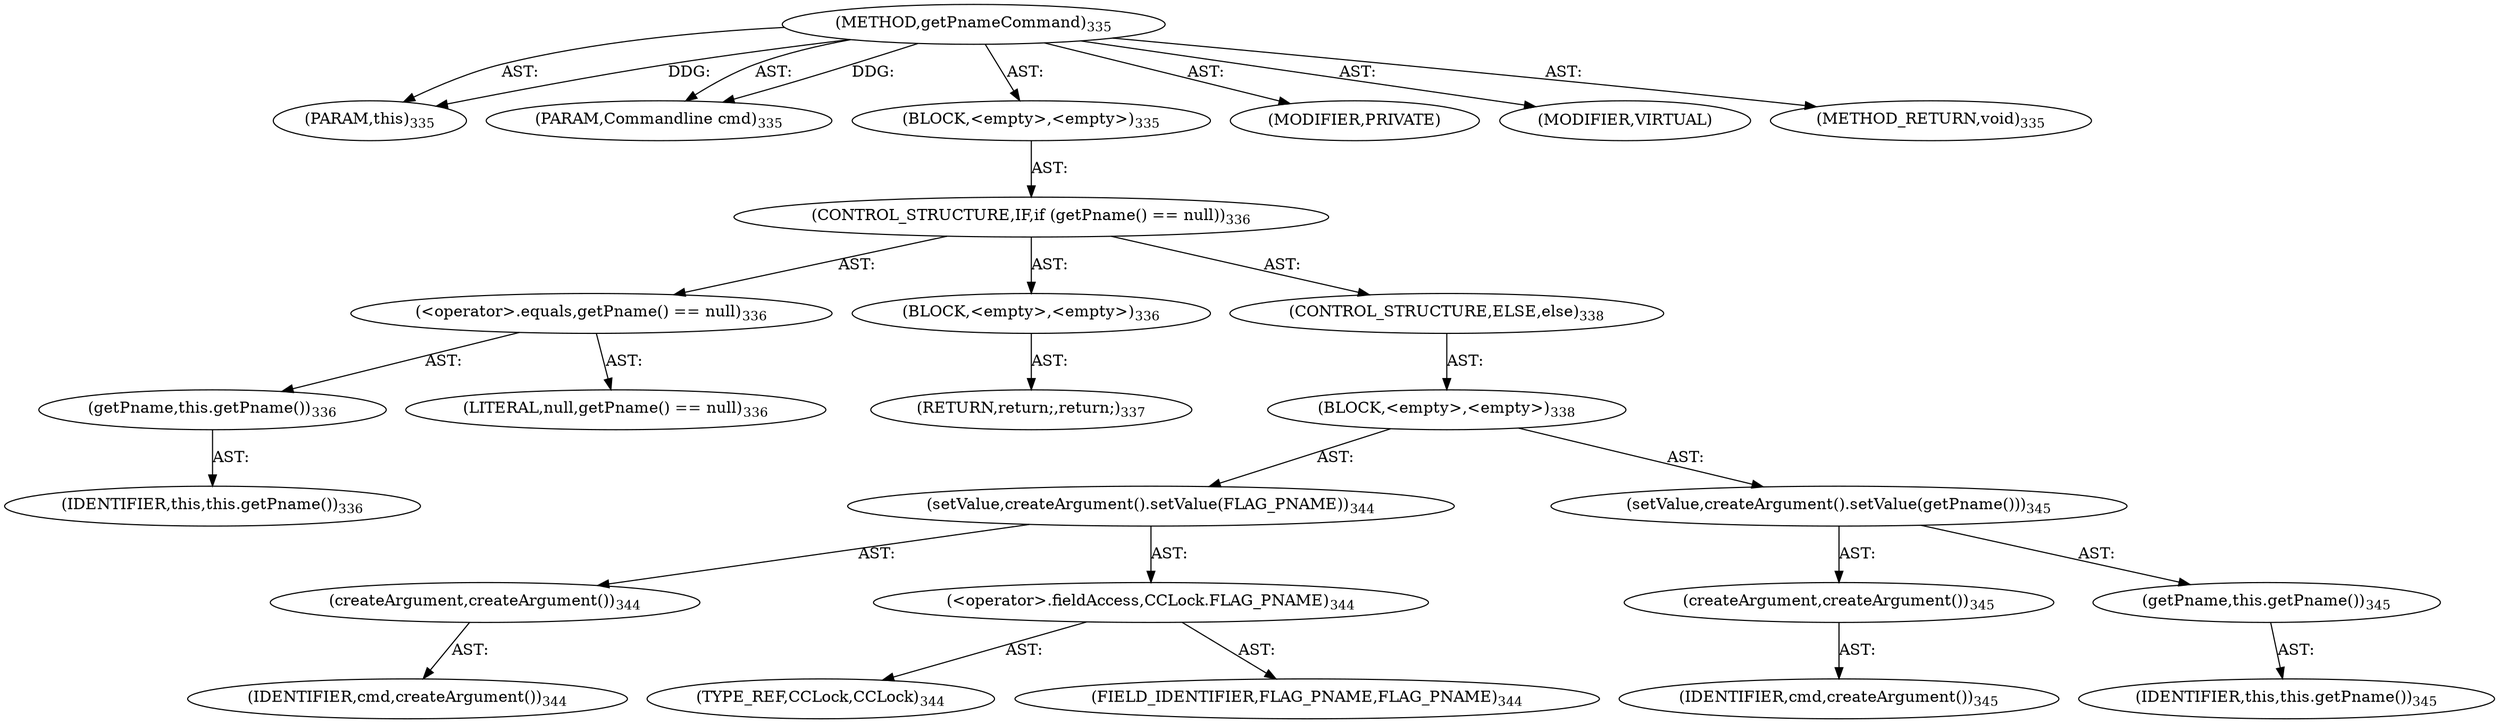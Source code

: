 digraph "getPnameCommand" {  
"111669149712" [label = <(METHOD,getPnameCommand)<SUB>335</SUB>> ]
"115964116996" [label = <(PARAM,this)<SUB>335</SUB>> ]
"115964117019" [label = <(PARAM,Commandline cmd)<SUB>335</SUB>> ]
"25769803802" [label = <(BLOCK,&lt;empty&gt;,&lt;empty&gt;)<SUB>335</SUB>> ]
"47244640265" [label = <(CONTROL_STRUCTURE,IF,if (getPname() == null))<SUB>336</SUB>> ]
"30064771149" [label = <(&lt;operator&gt;.equals,getPname() == null)<SUB>336</SUB>> ]
"30064771150" [label = <(getPname,this.getPname())<SUB>336</SUB>> ]
"68719476752" [label = <(IDENTIFIER,this,this.getPname())<SUB>336</SUB>> ]
"90194313221" [label = <(LITERAL,null,getPname() == null)<SUB>336</SUB>> ]
"25769803803" [label = <(BLOCK,&lt;empty&gt;,&lt;empty&gt;)<SUB>336</SUB>> ]
"146028888072" [label = <(RETURN,return;,return;)<SUB>337</SUB>> ]
"47244640266" [label = <(CONTROL_STRUCTURE,ELSE,else)<SUB>338</SUB>> ]
"25769803804" [label = <(BLOCK,&lt;empty&gt;,&lt;empty&gt;)<SUB>338</SUB>> ]
"30064771151" [label = <(setValue,createArgument().setValue(FLAG_PNAME))<SUB>344</SUB>> ]
"30064771152" [label = <(createArgument,createArgument())<SUB>344</SUB>> ]
"68719476806" [label = <(IDENTIFIER,cmd,createArgument())<SUB>344</SUB>> ]
"30064771153" [label = <(&lt;operator&gt;.fieldAccess,CCLock.FLAG_PNAME)<SUB>344</SUB>> ]
"180388626436" [label = <(TYPE_REF,CCLock,CCLock)<SUB>344</SUB>> ]
"55834574865" [label = <(FIELD_IDENTIFIER,FLAG_PNAME,FLAG_PNAME)<SUB>344</SUB>> ]
"30064771154" [label = <(setValue,createArgument().setValue(getPname()))<SUB>345</SUB>> ]
"30064771155" [label = <(createArgument,createArgument())<SUB>345</SUB>> ]
"68719476807" [label = <(IDENTIFIER,cmd,createArgument())<SUB>345</SUB>> ]
"30064771156" [label = <(getPname,this.getPname())<SUB>345</SUB>> ]
"68719476753" [label = <(IDENTIFIER,this,this.getPname())<SUB>345</SUB>> ]
"133143986214" [label = <(MODIFIER,PRIVATE)> ]
"133143986215" [label = <(MODIFIER,VIRTUAL)> ]
"128849018896" [label = <(METHOD_RETURN,void)<SUB>335</SUB>> ]
  "111669149712" -> "115964116996"  [ label = "AST: "] 
  "111669149712" -> "115964117019"  [ label = "AST: "] 
  "111669149712" -> "25769803802"  [ label = "AST: "] 
  "111669149712" -> "133143986214"  [ label = "AST: "] 
  "111669149712" -> "133143986215"  [ label = "AST: "] 
  "111669149712" -> "128849018896"  [ label = "AST: "] 
  "25769803802" -> "47244640265"  [ label = "AST: "] 
  "47244640265" -> "30064771149"  [ label = "AST: "] 
  "47244640265" -> "25769803803"  [ label = "AST: "] 
  "47244640265" -> "47244640266"  [ label = "AST: "] 
  "30064771149" -> "30064771150"  [ label = "AST: "] 
  "30064771149" -> "90194313221"  [ label = "AST: "] 
  "30064771150" -> "68719476752"  [ label = "AST: "] 
  "25769803803" -> "146028888072"  [ label = "AST: "] 
  "47244640266" -> "25769803804"  [ label = "AST: "] 
  "25769803804" -> "30064771151"  [ label = "AST: "] 
  "25769803804" -> "30064771154"  [ label = "AST: "] 
  "30064771151" -> "30064771152"  [ label = "AST: "] 
  "30064771151" -> "30064771153"  [ label = "AST: "] 
  "30064771152" -> "68719476806"  [ label = "AST: "] 
  "30064771153" -> "180388626436"  [ label = "AST: "] 
  "30064771153" -> "55834574865"  [ label = "AST: "] 
  "30064771154" -> "30064771155"  [ label = "AST: "] 
  "30064771154" -> "30064771156"  [ label = "AST: "] 
  "30064771155" -> "68719476807"  [ label = "AST: "] 
  "30064771156" -> "68719476753"  [ label = "AST: "] 
  "111669149712" -> "115964116996"  [ label = "DDG: "] 
  "111669149712" -> "115964117019"  [ label = "DDG: "] 
}
